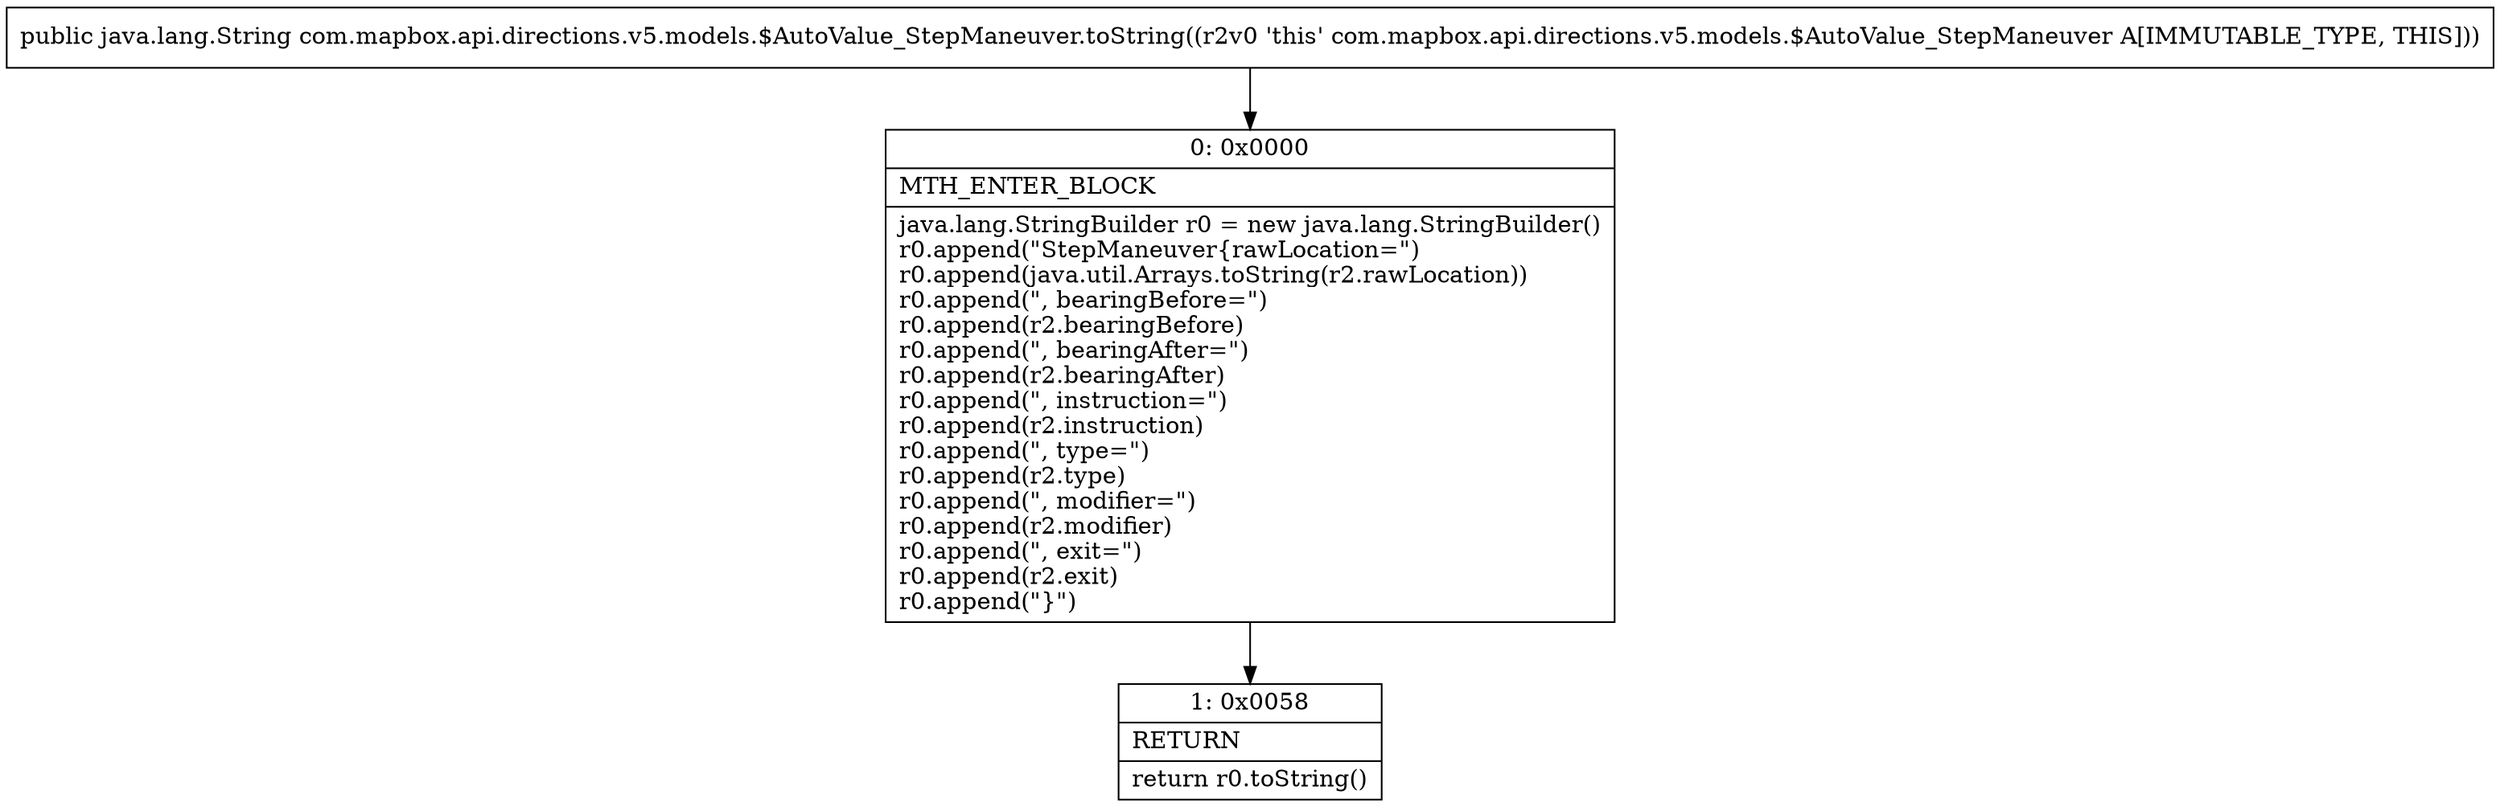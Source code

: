 digraph "CFG forcom.mapbox.api.directions.v5.models.$AutoValue_StepManeuver.toString()Ljava\/lang\/String;" {
Node_0 [shape=record,label="{0\:\ 0x0000|MTH_ENTER_BLOCK\l|java.lang.StringBuilder r0 = new java.lang.StringBuilder()\lr0.append(\"StepManeuver\{rawLocation=\")\lr0.append(java.util.Arrays.toString(r2.rawLocation))\lr0.append(\", bearingBefore=\")\lr0.append(r2.bearingBefore)\lr0.append(\", bearingAfter=\")\lr0.append(r2.bearingAfter)\lr0.append(\", instruction=\")\lr0.append(r2.instruction)\lr0.append(\", type=\")\lr0.append(r2.type)\lr0.append(\", modifier=\")\lr0.append(r2.modifier)\lr0.append(\", exit=\")\lr0.append(r2.exit)\lr0.append(\"\}\")\l}"];
Node_1 [shape=record,label="{1\:\ 0x0058|RETURN\l|return r0.toString()\l}"];
MethodNode[shape=record,label="{public java.lang.String com.mapbox.api.directions.v5.models.$AutoValue_StepManeuver.toString((r2v0 'this' com.mapbox.api.directions.v5.models.$AutoValue_StepManeuver A[IMMUTABLE_TYPE, THIS])) }"];
MethodNode -> Node_0;
Node_0 -> Node_1;
}

